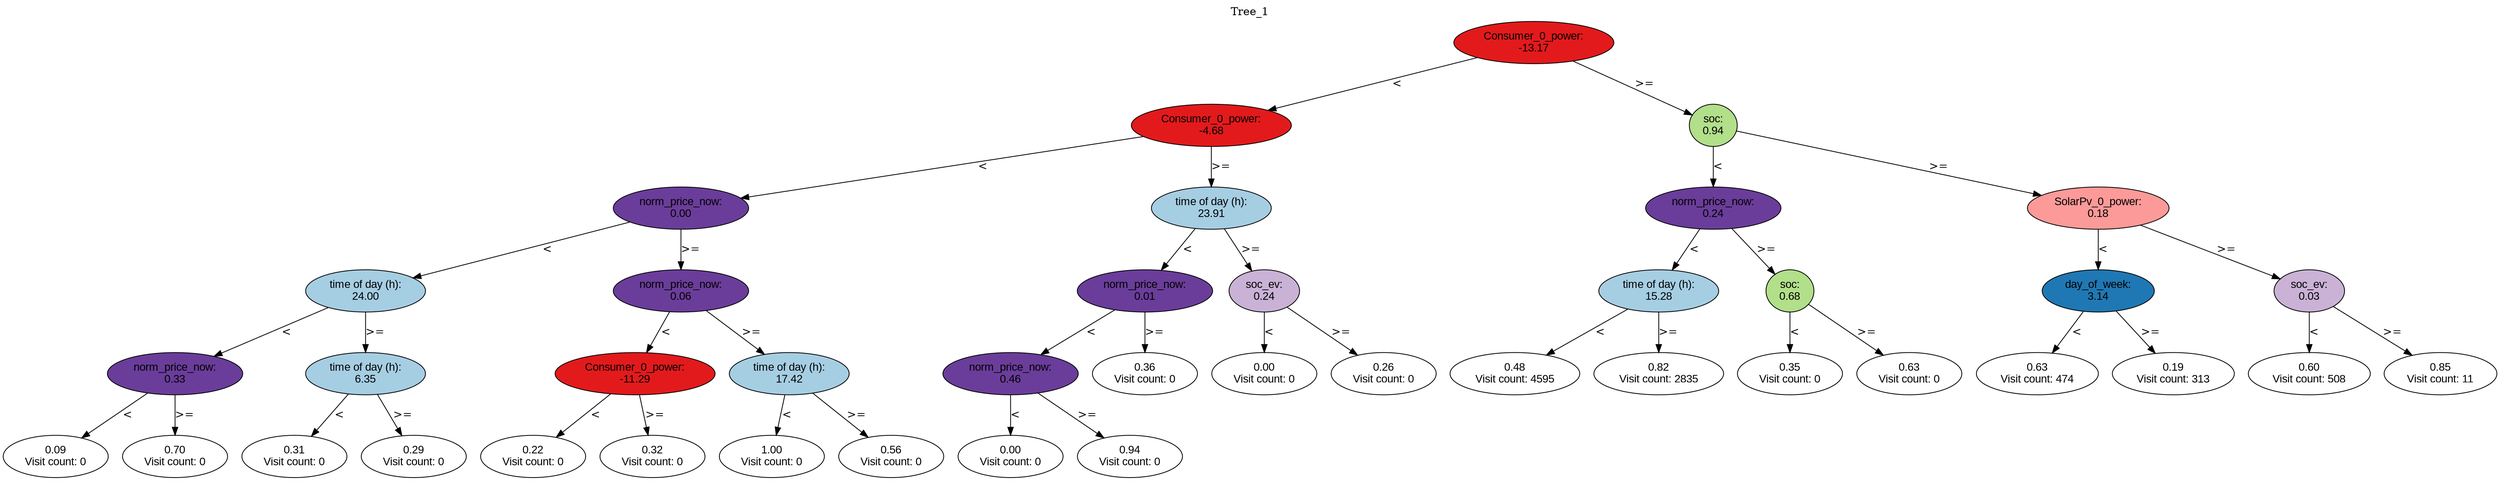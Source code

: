digraph BST {
    node [fontname="Arial" style=filled colorscheme=paired12];
    0 [ label = "Consumer_0_power:
-13.17" fillcolor=6];
    1 [ label = "Consumer_0_power:
-4.68" fillcolor=6];
    2 [ label = "norm_price_now:
0.00" fillcolor=10];
    3 [ label = "time of day (h):
24.00" fillcolor=1];
    4 [ label = "norm_price_now:
0.33" fillcolor=10];
    5 [ label = "0.09
Visit count: 0" fillcolor=white];
    6 [ label = "0.70
Visit count: 0" fillcolor=white];
    7 [ label = "time of day (h):
6.35" fillcolor=1];
    8 [ label = "0.31
Visit count: 0" fillcolor=white];
    9 [ label = "0.29
Visit count: 0" fillcolor=white];
    10 [ label = "norm_price_now:
0.06" fillcolor=10];
    11 [ label = "Consumer_0_power:
-11.29" fillcolor=6];
    12 [ label = "0.22
Visit count: 0" fillcolor=white];
    13 [ label = "0.32
Visit count: 0" fillcolor=white];
    14 [ label = "time of day (h):
17.42" fillcolor=1];
    15 [ label = "1.00
Visit count: 0" fillcolor=white];
    16 [ label = "0.56
Visit count: 0" fillcolor=white];
    17 [ label = "time of day (h):
23.91" fillcolor=1];
    18 [ label = "norm_price_now:
0.01" fillcolor=10];
    19 [ label = "norm_price_now:
0.46" fillcolor=10];
    20 [ label = "0.00
Visit count: 0" fillcolor=white];
    21 [ label = "0.94
Visit count: 0" fillcolor=white];
    22 [ label = "0.36
Visit count: 0" fillcolor=white];
    23 [ label = "soc_ev:
0.24" fillcolor=9];
    24 [ label = "0.00
Visit count: 0" fillcolor=white];
    25 [ label = "0.26
Visit count: 0" fillcolor=white];
    26 [ label = "soc:
0.94" fillcolor=3];
    27 [ label = "norm_price_now:
0.24" fillcolor=10];
    28 [ label = "time of day (h):
15.28" fillcolor=1];
    29 [ label = "0.48
Visit count: 4595" fillcolor=white];
    30 [ label = "0.82
Visit count: 2835" fillcolor=white];
    31 [ label = "soc:
0.68" fillcolor=3];
    32 [ label = "0.35
Visit count: 0" fillcolor=white];
    33 [ label = "0.63
Visit count: 0" fillcolor=white];
    34 [ label = "SolarPv_0_power:
0.18" fillcolor=5];
    35 [ label = "day_of_week:
3.14" fillcolor=2];
    36 [ label = "0.63
Visit count: 474" fillcolor=white];
    37 [ label = "0.19
Visit count: 313" fillcolor=white];
    38 [ label = "soc_ev:
0.03" fillcolor=9];
    39 [ label = "0.60
Visit count: 508" fillcolor=white];
    40 [ label = "0.85
Visit count: 11" fillcolor=white];

    0  -> 1[ label = "<"];
    0  -> 26[ label = ">="];
    1  -> 2[ label = "<"];
    1  -> 17[ label = ">="];
    2  -> 3[ label = "<"];
    2  -> 10[ label = ">="];
    3  -> 4[ label = "<"];
    3  -> 7[ label = ">="];
    4  -> 5[ label = "<"];
    4  -> 6[ label = ">="];
    7  -> 8[ label = "<"];
    7  -> 9[ label = ">="];
    10  -> 11[ label = "<"];
    10  -> 14[ label = ">="];
    11  -> 12[ label = "<"];
    11  -> 13[ label = ">="];
    14  -> 15[ label = "<"];
    14  -> 16[ label = ">="];
    17  -> 18[ label = "<"];
    17  -> 23[ label = ">="];
    18  -> 19[ label = "<"];
    18  -> 22[ label = ">="];
    19  -> 20[ label = "<"];
    19  -> 21[ label = ">="];
    23  -> 24[ label = "<"];
    23  -> 25[ label = ">="];
    26  -> 27[ label = "<"];
    26  -> 34[ label = ">="];
    27  -> 28[ label = "<"];
    27  -> 31[ label = ">="];
    28  -> 29[ label = "<"];
    28  -> 30[ label = ">="];
    31  -> 32[ label = "<"];
    31  -> 33[ label = ">="];
    34  -> 35[ label = "<"];
    34  -> 38[ label = ">="];
    35  -> 36[ label = "<"];
    35  -> 37[ label = ">="];
    38  -> 39[ label = "<"];
    38  -> 40[ label = ">="];

    labelloc="t";
    label="Tree_1";
}